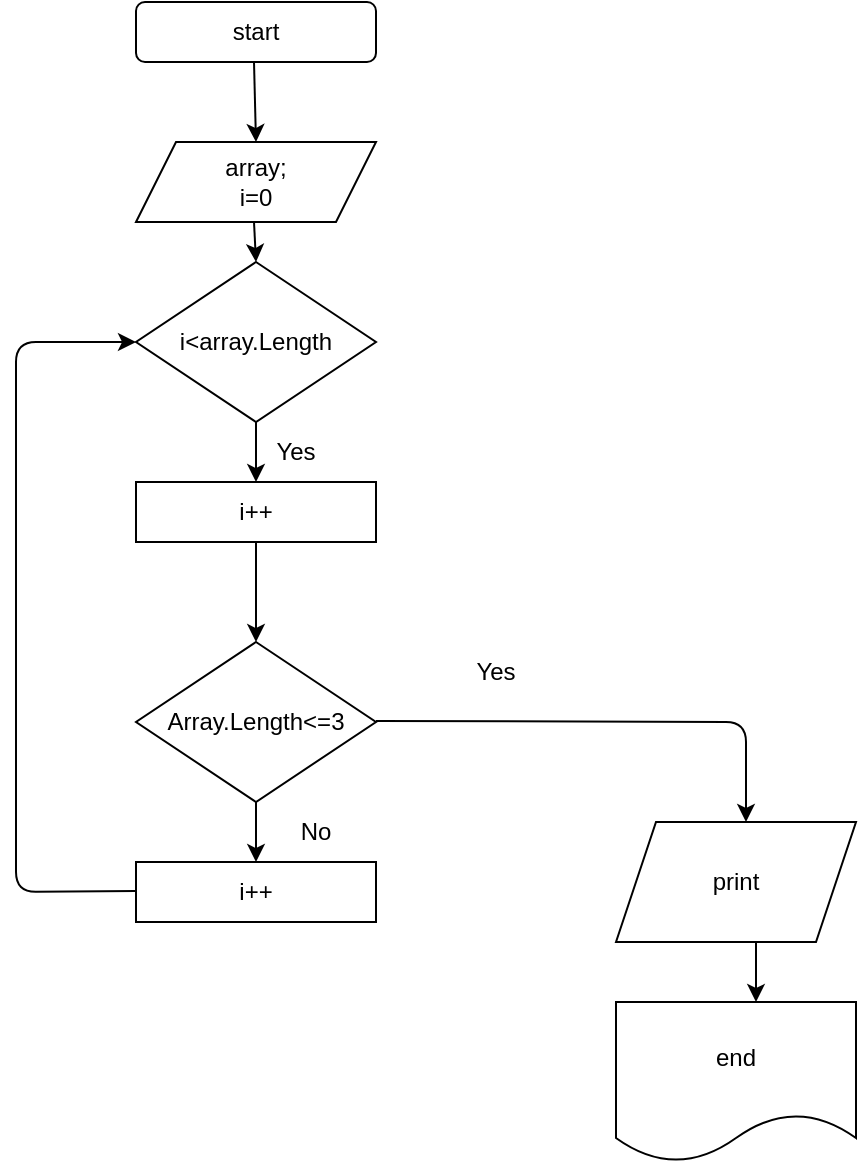 <mxfile>
    <diagram id="AAucdfqkZBllbKvF0ST0" name="Страница 1">
        <mxGraphModel dx="692" dy="407" grid="1" gridSize="10" guides="1" tooltips="1" connect="1" arrows="1" fold="1" page="1" pageScale="1" pageWidth="827" pageHeight="1169" math="0" shadow="0">
            <root>
                <mxCell id="0"/>
                <mxCell id="1" parent="0"/>
                <mxCell id="2" value="start" style="rounded=1;whiteSpace=wrap;html=1;" vertex="1" parent="1">
                    <mxGeometry x="120" y="20" width="120" height="30" as="geometry"/>
                </mxCell>
                <mxCell id="3" value="array;&lt;br&gt;i=0" style="shape=parallelogram;perimeter=parallelogramPerimeter;whiteSpace=wrap;html=1;fixedSize=1;" vertex="1" parent="1">
                    <mxGeometry x="120" y="90" width="120" height="40" as="geometry"/>
                </mxCell>
                <mxCell id="5" value="i&amp;lt;array.Length" style="rhombus;whiteSpace=wrap;html=1;" vertex="1" parent="1">
                    <mxGeometry x="120" y="150" width="120" height="80" as="geometry"/>
                </mxCell>
                <mxCell id="6" value="Array.Length&amp;lt;=3" style="rhombus;whiteSpace=wrap;html=1;" vertex="1" parent="1">
                    <mxGeometry x="120" y="340" width="120" height="80" as="geometry"/>
                </mxCell>
                <mxCell id="7" value="i++" style="rounded=0;whiteSpace=wrap;html=1;" vertex="1" parent="1">
                    <mxGeometry x="120" y="260" width="120" height="30" as="geometry"/>
                </mxCell>
                <mxCell id="8" value="i++" style="rounded=0;whiteSpace=wrap;html=1;" vertex="1" parent="1">
                    <mxGeometry x="120" y="450" width="120" height="30" as="geometry"/>
                </mxCell>
                <mxCell id="10" value="end" style="shape=document;whiteSpace=wrap;html=1;boundedLbl=1;" vertex="1" parent="1">
                    <mxGeometry x="360" y="520" width="120" height="80" as="geometry"/>
                </mxCell>
                <mxCell id="11" value="print" style="shape=parallelogram;perimeter=parallelogramPerimeter;whiteSpace=wrap;html=1;fixedSize=1;" vertex="1" parent="1">
                    <mxGeometry x="360" y="430" width="120" height="60" as="geometry"/>
                </mxCell>
                <mxCell id="12" value="Yes" style="text;html=1;strokeColor=none;fillColor=none;align=center;verticalAlign=middle;whiteSpace=wrap;rounded=0;" vertex="1" parent="1">
                    <mxGeometry x="170" y="230" width="60" height="30" as="geometry"/>
                </mxCell>
                <mxCell id="13" value="" style="endArrow=classic;html=1;exitX=0.5;exitY=1;exitDx=0;exitDy=0;entryX=0.5;entryY=0;entryDx=0;entryDy=0;" edge="1" parent="1" source="5" target="7">
                    <mxGeometry width="50" height="50" relative="1" as="geometry">
                        <mxPoint x="60" y="260" as="sourcePoint"/>
                        <mxPoint x="170" y="250" as="targetPoint"/>
                    </mxGeometry>
                </mxCell>
                <mxCell id="14" value="" style="endArrow=classic;html=1;exitX=0.5;exitY=1;exitDx=0;exitDy=0;entryX=0.5;entryY=0;entryDx=0;entryDy=0;" edge="1" parent="1" source="7" target="6">
                    <mxGeometry width="50" height="50" relative="1" as="geometry">
                        <mxPoint x="190" y="240" as="sourcePoint"/>
                        <mxPoint x="180" y="330" as="targetPoint"/>
                    </mxGeometry>
                </mxCell>
                <mxCell id="15" value="Yes" style="text;html=1;strokeColor=none;fillColor=none;align=center;verticalAlign=middle;whiteSpace=wrap;rounded=0;" vertex="1" parent="1">
                    <mxGeometry x="270" y="340" width="60" height="30" as="geometry"/>
                </mxCell>
                <mxCell id="16" value="" style="endArrow=classic;html=1;" edge="1" parent="1">
                    <mxGeometry width="50" height="50" relative="1" as="geometry">
                        <mxPoint x="240" y="379.5" as="sourcePoint"/>
                        <mxPoint x="425" y="430" as="targetPoint"/>
                        <Array as="points">
                            <mxPoint x="425" y="380"/>
                        </Array>
                    </mxGeometry>
                </mxCell>
                <mxCell id="17" value="" style="endArrow=classic;html=1;exitX=0.5;exitY=1;exitDx=0;exitDy=0;" edge="1" parent="1">
                    <mxGeometry width="50" height="50" relative="1" as="geometry">
                        <mxPoint x="430" y="490" as="sourcePoint"/>
                        <mxPoint x="430" y="520" as="targetPoint"/>
                        <Array as="points">
                            <mxPoint x="430" y="510"/>
                        </Array>
                    </mxGeometry>
                </mxCell>
                <mxCell id="18" value="" style="endArrow=classic;html=1;exitX=0.5;exitY=1;exitDx=0;exitDy=0;" edge="1" parent="1" source="6">
                    <mxGeometry width="50" height="50" relative="1" as="geometry">
                        <mxPoint x="200" y="430" as="sourcePoint"/>
                        <mxPoint x="180" y="450" as="targetPoint"/>
                    </mxGeometry>
                </mxCell>
                <mxCell id="19" value="" style="endArrow=classic;html=1;entryX=0;entryY=0.5;entryDx=0;entryDy=0;" edge="1" parent="1" target="5">
                    <mxGeometry width="50" height="50" relative="1" as="geometry">
                        <mxPoint x="120" y="464.5" as="sourcePoint"/>
                        <mxPoint x="40" y="300" as="targetPoint"/>
                        <Array as="points">
                            <mxPoint x="60" y="465"/>
                            <mxPoint x="60" y="190"/>
                        </Array>
                    </mxGeometry>
                </mxCell>
                <mxCell id="20" value="No" style="text;html=1;strokeColor=none;fillColor=none;align=center;verticalAlign=middle;whiteSpace=wrap;rounded=0;" vertex="1" parent="1">
                    <mxGeometry x="180" y="420" width="60" height="30" as="geometry"/>
                </mxCell>
                <mxCell id="21" value="" style="endArrow=classic;html=1;exitX=0.5;exitY=1;exitDx=0;exitDy=0;entryX=0.5;entryY=0;entryDx=0;entryDy=0;" edge="1" parent="1" target="3">
                    <mxGeometry width="50" height="50" relative="1" as="geometry">
                        <mxPoint x="179" y="50" as="sourcePoint"/>
                        <mxPoint x="179" y="80" as="targetPoint"/>
                    </mxGeometry>
                </mxCell>
                <mxCell id="23" value="" style="endArrow=classic;html=1;exitX=0.5;exitY=1;exitDx=0;exitDy=0;entryX=0.5;entryY=0;entryDx=0;entryDy=0;" edge="1" parent="1" target="5">
                    <mxGeometry width="50" height="50" relative="1" as="geometry">
                        <mxPoint x="179" y="130" as="sourcePoint"/>
                        <mxPoint x="179" y="140" as="targetPoint"/>
                    </mxGeometry>
                </mxCell>
            </root>
        </mxGraphModel>
    </diagram>
</mxfile>